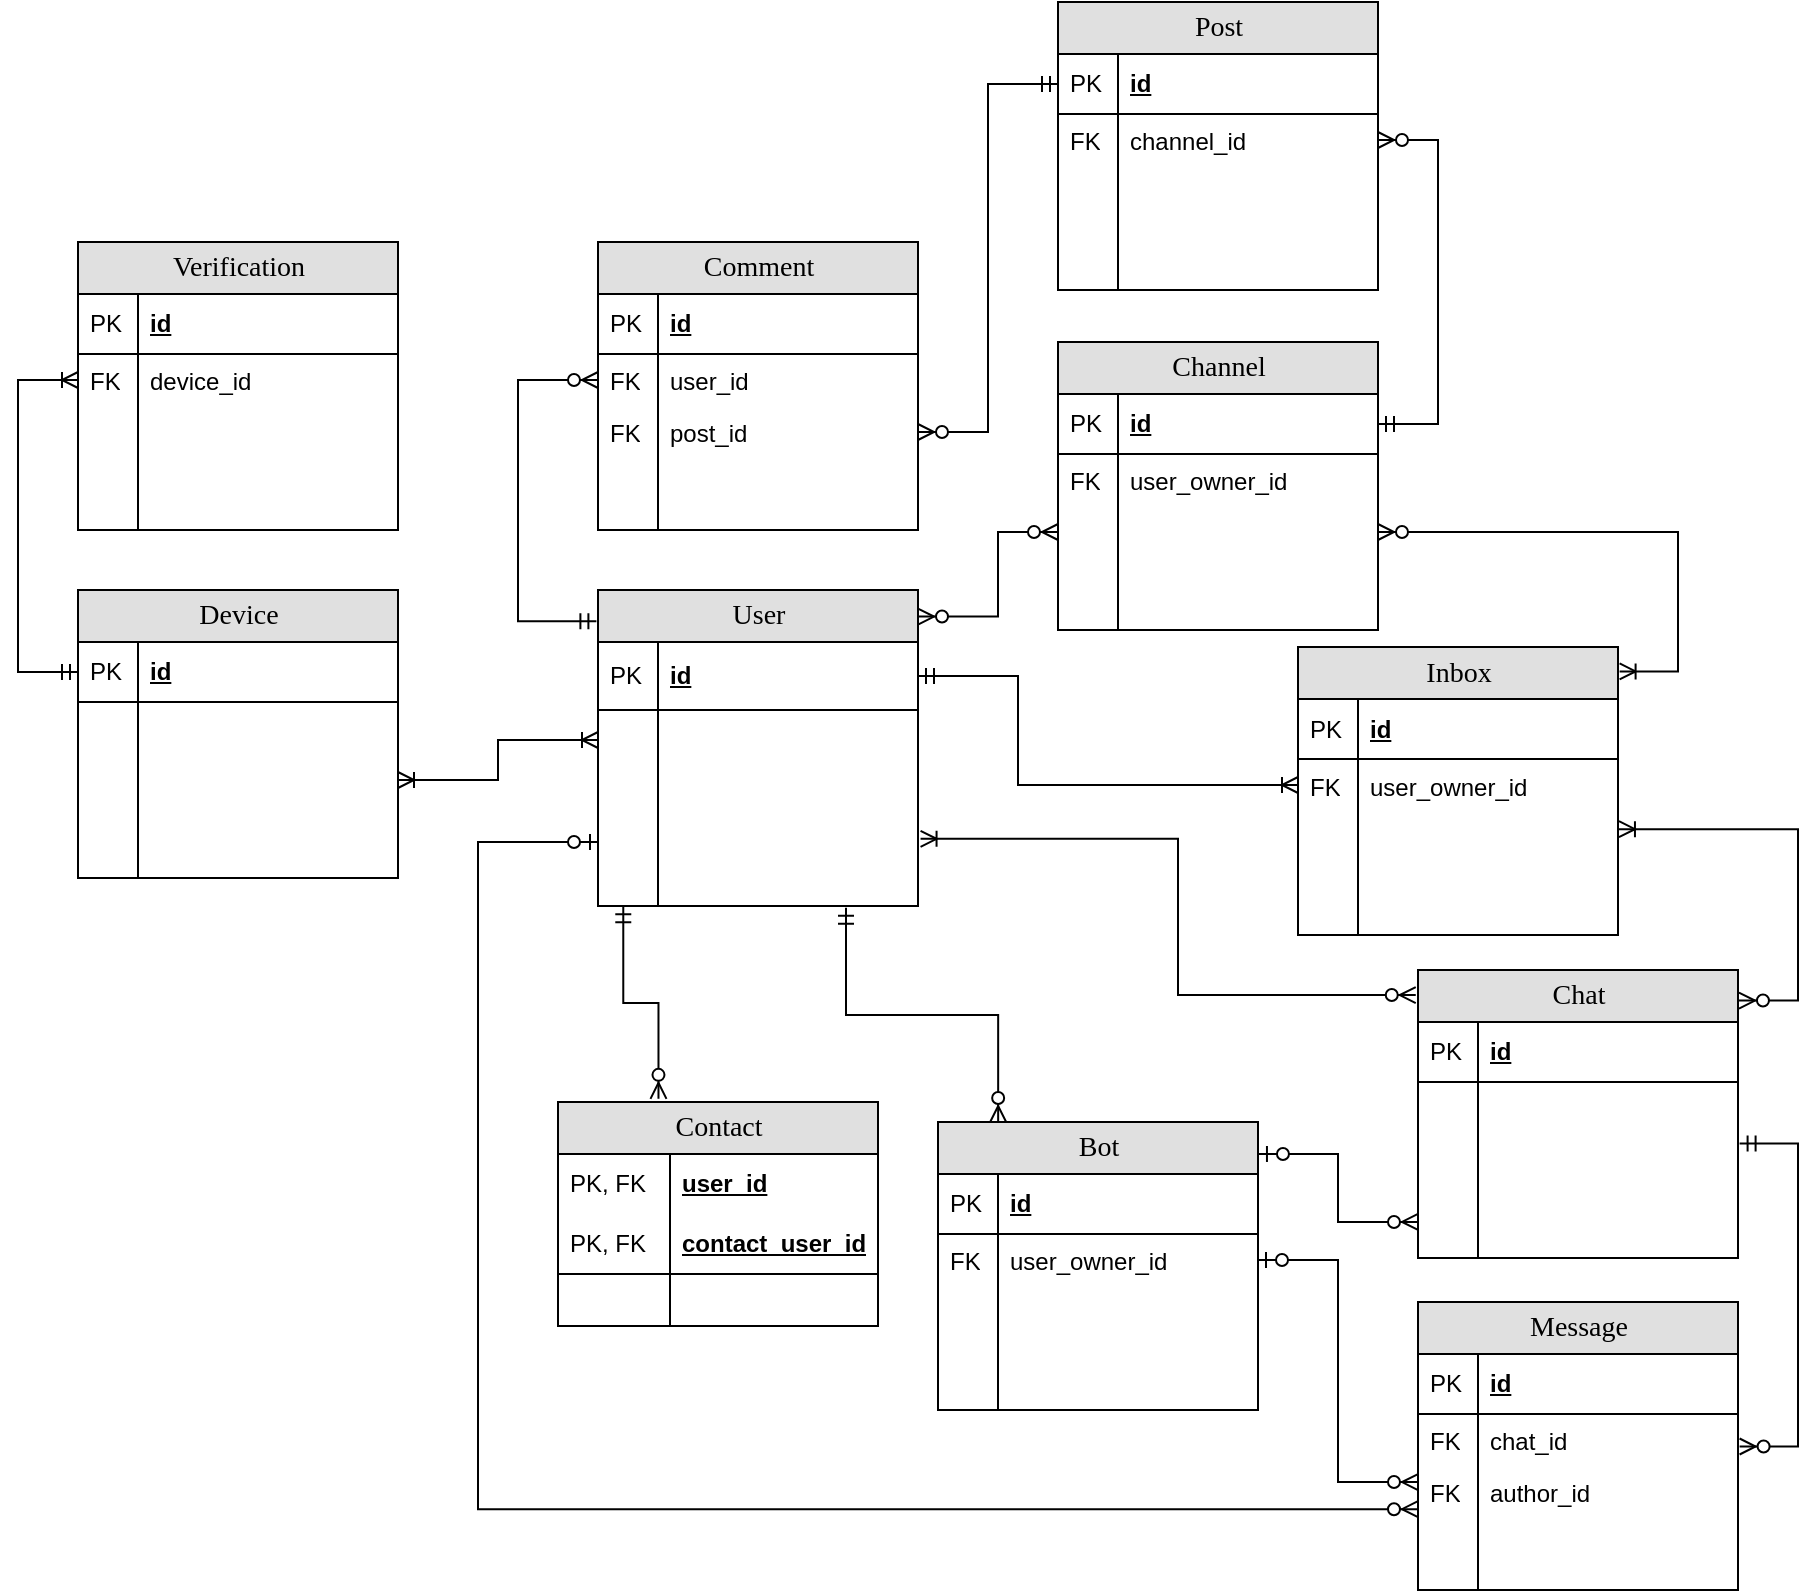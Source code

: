 <mxfile version="20.6.0" type="device"><diagram name="main" id="ffWAzy1hHQ6_QwFfxzpE"><mxGraphModel dx="984" dy="603" grid="1" gridSize="10" guides="1" tooltips="1" connect="1" arrows="1" fold="1" page="1" pageScale="1" pageWidth="1100" pageHeight="850" background="none" math="0" shadow="0"><root><mxCell id="NN2TCbpXWulEL4U3g4qx-0"/><mxCell id="NN2TCbpXWulEL4U3g4qx-1" parent="NN2TCbpXWulEL4U3g4qx-0"/><mxCell id="OP9y34OBqy--i3tOpppq-0" value="User" style="swimlane;html=1;fontStyle=0;childLayout=stackLayout;horizontal=1;startSize=26;fillColor=#e0e0e0;horizontalStack=0;resizeParent=1;resizeLast=0;collapsible=1;marginBottom=0;swimlaneFillColor=#ffffff;align=center;rounded=0;shadow=0;comic=0;labelBackgroundColor=none;strokeWidth=1;fontFamily=Verdana;fontSize=14" vertex="1" parent="NN2TCbpXWulEL4U3g4qx-1"><mxGeometry x="330" y="324" width="160" height="158" as="geometry"/></mxCell><mxCell id="OP9y34OBqy--i3tOpppq-1" value="id" style="shape=partialRectangle;top=0;left=0;right=0;bottom=1;html=1;align=left;verticalAlign=middle;fillColor=none;spacingLeft=34;spacingRight=4;whiteSpace=wrap;overflow=hidden;rotatable=0;points=[[0,0.5],[1,0.5]];portConstraint=eastwest;dropTarget=0;fontStyle=5;" vertex="1" parent="OP9y34OBqy--i3tOpppq-0"><mxGeometry y="26" width="160" height="34" as="geometry"/></mxCell><mxCell id="OP9y34OBqy--i3tOpppq-2" value="PK" style="shape=partialRectangle;top=0;left=0;bottom=0;html=1;fillColor=none;align=left;verticalAlign=middle;spacingLeft=4;spacingRight=4;whiteSpace=wrap;overflow=hidden;rotatable=0;points=[];portConstraint=eastwest;part=1;" vertex="1" connectable="0" parent="OP9y34OBqy--i3tOpppq-1"><mxGeometry width="30" height="34" as="geometry"/></mxCell><mxCell id="OP9y34OBqy--i3tOpppq-3" value="" style="shape=partialRectangle;top=0;left=0;right=0;bottom=0;html=1;align=left;verticalAlign=top;fillColor=none;spacingLeft=34;spacingRight=4;whiteSpace=wrap;overflow=hidden;rotatable=0;points=[[0,0.5],[1,0.5]];portConstraint=eastwest;dropTarget=0;" vertex="1" parent="OP9y34OBqy--i3tOpppq-0"><mxGeometry y="60" width="160" height="30" as="geometry"/></mxCell><mxCell id="OP9y34OBqy--i3tOpppq-4" value="" style="shape=partialRectangle;top=0;left=0;bottom=0;html=1;fillColor=none;align=left;verticalAlign=top;spacingLeft=4;spacingRight=4;whiteSpace=wrap;overflow=hidden;rotatable=0;points=[];portConstraint=eastwest;part=1;" vertex="1" connectable="0" parent="OP9y34OBqy--i3tOpppq-3"><mxGeometry width="30" height="30" as="geometry"/></mxCell><mxCell id="OP9y34OBqy--i3tOpppq-5" value="" style="shape=partialRectangle;top=0;left=0;right=0;bottom=0;html=1;align=left;verticalAlign=top;fillColor=none;spacingLeft=34;spacingRight=4;whiteSpace=wrap;overflow=hidden;rotatable=0;points=[[0,0.5],[1,0.5]];portConstraint=eastwest;dropTarget=0;" vertex="1" parent="OP9y34OBqy--i3tOpppq-0"><mxGeometry y="90" width="160" height="26" as="geometry"/></mxCell><mxCell id="OP9y34OBqy--i3tOpppq-6" value="" style="shape=partialRectangle;top=0;left=0;bottom=0;html=1;fillColor=none;align=left;verticalAlign=top;spacingLeft=4;spacingRight=4;whiteSpace=wrap;overflow=hidden;rotatable=0;points=[];portConstraint=eastwest;part=1;" vertex="1" connectable="0" parent="OP9y34OBqy--i3tOpppq-5"><mxGeometry width="30" height="26" as="geometry"/></mxCell><mxCell id="OP9y34OBqy--i3tOpppq-7" value="" style="shape=partialRectangle;top=0;left=0;right=0;bottom=0;html=1;align=left;verticalAlign=top;fillColor=none;spacingLeft=34;spacingRight=4;whiteSpace=wrap;overflow=hidden;rotatable=0;points=[[0,0.5],[1,0.5]];portConstraint=eastwest;dropTarget=0;" vertex="1" parent="OP9y34OBqy--i3tOpppq-0"><mxGeometry y="116" width="160" height="34" as="geometry"/></mxCell><mxCell id="OP9y34OBqy--i3tOpppq-8" value="" style="shape=partialRectangle;top=0;left=0;bottom=0;html=1;fillColor=none;align=left;verticalAlign=top;spacingLeft=4;spacingRight=4;whiteSpace=wrap;overflow=hidden;rotatable=0;points=[];portConstraint=eastwest;part=1;" vertex="1" connectable="0" parent="OP9y34OBqy--i3tOpppq-7"><mxGeometry width="30" height="34" as="geometry"/></mxCell><mxCell id="OP9y34OBqy--i3tOpppq-9" value="" style="shape=partialRectangle;top=0;left=0;right=0;bottom=0;html=1;align=left;verticalAlign=top;fillColor=none;spacingLeft=34;spacingRight=4;whiteSpace=wrap;overflow=hidden;rotatable=0;points=[[0,0.5],[1,0.5]];portConstraint=eastwest;dropTarget=0;" vertex="1" parent="OP9y34OBqy--i3tOpppq-0"><mxGeometry y="150" width="160" height="8" as="geometry"/></mxCell><mxCell id="OP9y34OBqy--i3tOpppq-10" value="" style="shape=partialRectangle;top=0;left=0;bottom=0;html=1;fillColor=none;align=left;verticalAlign=top;spacingLeft=4;spacingRight=4;whiteSpace=wrap;overflow=hidden;rotatable=0;points=[];portConstraint=eastwest;part=1;" vertex="1" connectable="0" parent="OP9y34OBqy--i3tOpppq-9"><mxGeometry width="30" height="8" as="geometry"/></mxCell><mxCell id="OP9y34OBqy--i3tOpppq-11" value="Device" style="swimlane;html=1;fontStyle=0;childLayout=stackLayout;horizontal=1;startSize=26;fillColor=#e0e0e0;horizontalStack=0;resizeParent=1;resizeLast=0;collapsible=1;marginBottom=0;swimlaneFillColor=#ffffff;align=center;rounded=0;shadow=0;comic=0;labelBackgroundColor=none;strokeWidth=1;fontFamily=Verdana;fontSize=14" vertex="1" parent="NN2TCbpXWulEL4U3g4qx-1"><mxGeometry x="70" y="324" width="160" height="144" as="geometry"/></mxCell><mxCell id="OP9y34OBqy--i3tOpppq-12" value="id" style="shape=partialRectangle;top=0;left=0;right=0;bottom=1;html=1;align=left;verticalAlign=middle;fillColor=none;spacingLeft=34;spacingRight=4;whiteSpace=wrap;overflow=hidden;rotatable=0;points=[[0,0.5],[1,0.5]];portConstraint=eastwest;dropTarget=0;fontStyle=5;" vertex="1" parent="OP9y34OBqy--i3tOpppq-11"><mxGeometry y="26" width="160" height="30" as="geometry"/></mxCell><mxCell id="OP9y34OBqy--i3tOpppq-13" value="PK" style="shape=partialRectangle;top=0;left=0;bottom=0;html=1;fillColor=none;align=left;verticalAlign=middle;spacingLeft=4;spacingRight=4;whiteSpace=wrap;overflow=hidden;rotatable=0;points=[];portConstraint=eastwest;part=1;" vertex="1" connectable="0" parent="OP9y34OBqy--i3tOpppq-12"><mxGeometry width="30" height="30" as="geometry"/></mxCell><mxCell id="OP9y34OBqy--i3tOpppq-14" value="" style="shape=partialRectangle;top=0;left=0;right=0;bottom=0;html=1;align=left;verticalAlign=top;fillColor=none;spacingLeft=34;spacingRight=4;whiteSpace=wrap;overflow=hidden;rotatable=0;points=[[0,0.5],[1,0.5]];portConstraint=eastwest;dropTarget=0;" vertex="1" parent="OP9y34OBqy--i3tOpppq-11"><mxGeometry y="56" width="160" height="26" as="geometry"/></mxCell><mxCell id="OP9y34OBqy--i3tOpppq-15" value="" style="shape=partialRectangle;top=0;left=0;bottom=0;html=1;fillColor=none;align=left;verticalAlign=top;spacingLeft=4;spacingRight=4;whiteSpace=wrap;overflow=hidden;rotatable=0;points=[];portConstraint=eastwest;part=1;" vertex="1" connectable="0" parent="OP9y34OBqy--i3tOpppq-14"><mxGeometry width="30" height="26" as="geometry"/></mxCell><mxCell id="OP9y34OBqy--i3tOpppq-16" value="" style="shape=partialRectangle;top=0;left=0;right=0;bottom=0;html=1;align=left;verticalAlign=top;fillColor=none;spacingLeft=34;spacingRight=4;whiteSpace=wrap;overflow=hidden;rotatable=0;points=[[0,0.5],[1,0.5]];portConstraint=eastwest;dropTarget=0;" vertex="1" parent="OP9y34OBqy--i3tOpppq-11"><mxGeometry y="82" width="160" height="26" as="geometry"/></mxCell><mxCell id="OP9y34OBqy--i3tOpppq-17" value="" style="shape=partialRectangle;top=0;left=0;bottom=0;html=1;fillColor=none;align=left;verticalAlign=top;spacingLeft=4;spacingRight=4;whiteSpace=wrap;overflow=hidden;rotatable=0;points=[];portConstraint=eastwest;part=1;" vertex="1" connectable="0" parent="OP9y34OBqy--i3tOpppq-16"><mxGeometry width="30" height="26" as="geometry"/></mxCell><mxCell id="OP9y34OBqy--i3tOpppq-18" value="" style="shape=partialRectangle;top=0;left=0;right=0;bottom=0;html=1;align=left;verticalAlign=top;fillColor=none;spacingLeft=34;spacingRight=4;whiteSpace=wrap;overflow=hidden;rotatable=0;points=[[0,0.5],[1,0.5]];portConstraint=eastwest;dropTarget=0;" vertex="1" parent="OP9y34OBqy--i3tOpppq-11"><mxGeometry y="108" width="160" height="26" as="geometry"/></mxCell><mxCell id="OP9y34OBqy--i3tOpppq-19" value="" style="shape=partialRectangle;top=0;left=0;bottom=0;html=1;fillColor=none;align=left;verticalAlign=top;spacingLeft=4;spacingRight=4;whiteSpace=wrap;overflow=hidden;rotatable=0;points=[];portConstraint=eastwest;part=1;" vertex="1" connectable="0" parent="OP9y34OBqy--i3tOpppq-18"><mxGeometry width="30" height="26" as="geometry"/></mxCell><mxCell id="OP9y34OBqy--i3tOpppq-20" value="" style="shape=partialRectangle;top=0;left=0;right=0;bottom=0;html=1;align=left;verticalAlign=top;fillColor=none;spacingLeft=34;spacingRight=4;whiteSpace=wrap;overflow=hidden;rotatable=0;points=[[0,0.5],[1,0.5]];portConstraint=eastwest;dropTarget=0;" vertex="1" parent="OP9y34OBqy--i3tOpppq-11"><mxGeometry y="134" width="160" height="10" as="geometry"/></mxCell><mxCell id="OP9y34OBqy--i3tOpppq-21" value="" style="shape=partialRectangle;top=0;left=0;bottom=0;html=1;fillColor=none;align=left;verticalAlign=top;spacingLeft=4;spacingRight=4;whiteSpace=wrap;overflow=hidden;rotatable=0;points=[];portConstraint=eastwest;part=1;" vertex="1" connectable="0" parent="OP9y34OBqy--i3tOpppq-20"><mxGeometry width="30" height="10" as="geometry"/></mxCell><mxCell id="OP9y34OBqy--i3tOpppq-30" value="" style="edgeStyle=elbowEdgeStyle;fontSize=12;html=1;endArrow=ERoneToMany;startArrow=ERmandOne;rounded=0;exitX=0;exitY=0.5;exitDx=0;exitDy=0;entryX=0;entryY=0.5;entryDx=0;entryDy=0;" edge="1" parent="NN2TCbpXWulEL4U3g4qx-1" source="OP9y34OBqy--i3tOpppq-12" target="OP9y34OBqy--i3tOpppq-146"><mxGeometry width="100" height="100" relative="1" as="geometry"><mxPoint x="290" y="480" as="sourcePoint"/><mxPoint x="70" y="187.99" as="targetPoint"/><Array as="points"><mxPoint x="40" y="290"/></Array></mxGeometry></mxCell><mxCell id="OP9y34OBqy--i3tOpppq-42" value="Contact" style="swimlane;html=1;fontStyle=0;childLayout=stackLayout;horizontal=1;startSize=26;fillColor=#e0e0e0;horizontalStack=0;resizeParent=1;resizeLast=0;collapsible=1;marginBottom=0;swimlaneFillColor=#ffffff;align=center;rounded=0;shadow=0;comic=0;labelBackgroundColor=none;strokeWidth=1;fontFamily=Verdana;fontSize=14" vertex="1" parent="NN2TCbpXWulEL4U3g4qx-1"><mxGeometry x="310" y="580" width="160" height="112" as="geometry"/></mxCell><mxCell id="OP9y34OBqy--i3tOpppq-43" value="user_id" style="shape=partialRectangle;top=0;left=0;right=0;bottom=0;html=1;align=left;verticalAlign=middle;fillColor=none;spacingLeft=60;spacingRight=4;whiteSpace=wrap;overflow=hidden;rotatable=0;points=[[0,0.5],[1,0.5]];portConstraint=eastwest;dropTarget=0;fontStyle=5;" vertex="1" parent="OP9y34OBqy--i3tOpppq-42"><mxGeometry y="26" width="160" height="30" as="geometry"/></mxCell><mxCell id="OP9y34OBqy--i3tOpppq-44" value="&lt;span style=&quot;font-weight: normal;&quot;&gt;PK, FK&lt;/span&gt;" style="shape=partialRectangle;fontStyle=1;top=0;left=0;bottom=0;html=1;fillColor=none;align=left;verticalAlign=middle;spacingLeft=4;spacingRight=4;whiteSpace=wrap;overflow=hidden;rotatable=0;points=[];portConstraint=eastwest;part=1;" vertex="1" connectable="0" parent="OP9y34OBqy--i3tOpppq-43"><mxGeometry width="56" height="30" as="geometry"/></mxCell><mxCell id="OP9y34OBqy--i3tOpppq-45" value="contact_user_id" style="shape=partialRectangle;top=0;left=0;right=0;bottom=1;html=1;align=left;verticalAlign=middle;fillColor=none;spacingLeft=60;spacingRight=4;whiteSpace=wrap;overflow=hidden;rotatable=0;points=[[0,0.5],[1,0.5]];portConstraint=eastwest;dropTarget=0;fontStyle=5;" vertex="1" parent="OP9y34OBqy--i3tOpppq-42"><mxGeometry y="56" width="160" height="30" as="geometry"/></mxCell><mxCell id="OP9y34OBqy--i3tOpppq-46" value="&lt;span style=&quot;font-weight: normal;&quot;&gt;PK, FK&lt;/span&gt;" style="shape=partialRectangle;fontStyle=1;top=0;left=0;bottom=0;html=1;fillColor=none;align=left;verticalAlign=middle;spacingLeft=4;spacingRight=4;whiteSpace=wrap;overflow=hidden;rotatable=0;points=[];portConstraint=eastwest;part=1;" vertex="1" connectable="0" parent="OP9y34OBqy--i3tOpppq-45"><mxGeometry width="56" height="30" as="geometry"/></mxCell><mxCell id="OP9y34OBqy--i3tOpppq-47" value="" style="shape=partialRectangle;top=0;left=0;right=0;bottom=0;html=1;align=left;verticalAlign=top;fillColor=none;spacingLeft=60;spacingRight=4;whiteSpace=wrap;overflow=hidden;rotatable=0;points=[[0,0.5],[1,0.5]];portConstraint=eastwest;dropTarget=0;" vertex="1" parent="OP9y34OBqy--i3tOpppq-42"><mxGeometry y="86" width="160" height="26" as="geometry"/></mxCell><mxCell id="OP9y34OBqy--i3tOpppq-48" value="" style="shape=partialRectangle;top=0;left=0;bottom=0;html=1;fillColor=none;align=left;verticalAlign=top;spacingLeft=4;spacingRight=4;whiteSpace=wrap;overflow=hidden;rotatable=0;points=[];portConstraint=eastwest;part=1;" vertex="1" connectable="0" parent="OP9y34OBqy--i3tOpppq-47"><mxGeometry width="56" height="26" as="geometry"/></mxCell><mxCell id="OP9y34OBqy--i3tOpppq-51" value="Comment" style="swimlane;html=1;fontStyle=0;childLayout=stackLayout;horizontal=1;startSize=26;fillColor=#e0e0e0;horizontalStack=0;resizeParent=1;resizeLast=0;collapsible=1;marginBottom=0;swimlaneFillColor=#ffffff;align=center;rounded=0;shadow=0;comic=0;labelBackgroundColor=none;strokeWidth=1;fontFamily=Verdana;fontSize=14" vertex="1" parent="NN2TCbpXWulEL4U3g4qx-1"><mxGeometry x="330" y="150" width="160" height="144" as="geometry"/></mxCell><mxCell id="OP9y34OBqy--i3tOpppq-52" value="id" style="shape=partialRectangle;top=0;left=0;right=0;bottom=1;html=1;align=left;verticalAlign=middle;fillColor=none;spacingLeft=34;spacingRight=4;whiteSpace=wrap;overflow=hidden;rotatable=0;points=[[0,0.5],[1,0.5]];portConstraint=eastwest;dropTarget=0;fontStyle=5;" vertex="1" parent="OP9y34OBqy--i3tOpppq-51"><mxGeometry y="26" width="160" height="30" as="geometry"/></mxCell><mxCell id="OP9y34OBqy--i3tOpppq-53" value="PK" style="shape=partialRectangle;top=0;left=0;bottom=0;html=1;fillColor=none;align=left;verticalAlign=middle;spacingLeft=4;spacingRight=4;whiteSpace=wrap;overflow=hidden;rotatable=0;points=[];portConstraint=eastwest;part=1;" vertex="1" connectable="0" parent="OP9y34OBqy--i3tOpppq-52"><mxGeometry width="30" height="30" as="geometry"/></mxCell><mxCell id="OP9y34OBqy--i3tOpppq-54" value="user_id" style="shape=partialRectangle;top=0;left=0;right=0;bottom=0;html=1;align=left;verticalAlign=top;fillColor=none;spacingLeft=34;spacingRight=4;whiteSpace=wrap;overflow=hidden;rotatable=0;points=[[0,0.5],[1,0.5]];portConstraint=eastwest;dropTarget=0;" vertex="1" parent="OP9y34OBqy--i3tOpppq-51"><mxGeometry y="56" width="160" height="26" as="geometry"/></mxCell><mxCell id="OP9y34OBqy--i3tOpppq-55" value="FK" style="shape=partialRectangle;top=0;left=0;bottom=0;html=1;fillColor=none;align=left;verticalAlign=top;spacingLeft=4;spacingRight=4;whiteSpace=wrap;overflow=hidden;rotatable=0;points=[];portConstraint=eastwest;part=1;" vertex="1" connectable="0" parent="OP9y34OBqy--i3tOpppq-54"><mxGeometry width="30" height="26" as="geometry"/></mxCell><mxCell id="OP9y34OBqy--i3tOpppq-56" value="post_id" style="shape=partialRectangle;top=0;left=0;right=0;bottom=0;html=1;align=left;verticalAlign=top;fillColor=none;spacingLeft=34;spacingRight=4;whiteSpace=wrap;overflow=hidden;rotatable=0;points=[[0,0.5],[1,0.5]];portConstraint=eastwest;dropTarget=0;" vertex="1" parent="OP9y34OBqy--i3tOpppq-51"><mxGeometry y="82" width="160" height="26" as="geometry"/></mxCell><mxCell id="OP9y34OBqy--i3tOpppq-57" value="FK" style="shape=partialRectangle;top=0;left=0;bottom=0;html=1;fillColor=none;align=left;verticalAlign=top;spacingLeft=4;spacingRight=4;whiteSpace=wrap;overflow=hidden;rotatable=0;points=[];portConstraint=eastwest;part=1;" vertex="1" connectable="0" parent="OP9y34OBqy--i3tOpppq-56"><mxGeometry width="30" height="26" as="geometry"/></mxCell><mxCell id="OP9y34OBqy--i3tOpppq-58" value="" style="shape=partialRectangle;top=0;left=0;right=0;bottom=0;html=1;align=left;verticalAlign=top;fillColor=none;spacingLeft=34;spacingRight=4;whiteSpace=wrap;overflow=hidden;rotatable=0;points=[[0,0.5],[1,0.5]];portConstraint=eastwest;dropTarget=0;" vertex="1" parent="OP9y34OBqy--i3tOpppq-51"><mxGeometry y="108" width="160" height="26" as="geometry"/></mxCell><mxCell id="OP9y34OBqy--i3tOpppq-59" value="" style="shape=partialRectangle;top=0;left=0;bottom=0;html=1;fillColor=none;align=left;verticalAlign=top;spacingLeft=4;spacingRight=4;whiteSpace=wrap;overflow=hidden;rotatable=0;points=[];portConstraint=eastwest;part=1;" vertex="1" connectable="0" parent="OP9y34OBqy--i3tOpppq-58"><mxGeometry width="30" height="26" as="geometry"/></mxCell><mxCell id="OP9y34OBqy--i3tOpppq-60" value="" style="shape=partialRectangle;top=0;left=0;right=0;bottom=0;html=1;align=left;verticalAlign=top;fillColor=none;spacingLeft=34;spacingRight=4;whiteSpace=wrap;overflow=hidden;rotatable=0;points=[[0,0.5],[1,0.5]];portConstraint=eastwest;dropTarget=0;" vertex="1" parent="OP9y34OBqy--i3tOpppq-51"><mxGeometry y="134" width="160" height="10" as="geometry"/></mxCell><mxCell id="OP9y34OBqy--i3tOpppq-61" value="" style="shape=partialRectangle;top=0;left=0;bottom=0;html=1;fillColor=none;align=left;verticalAlign=top;spacingLeft=4;spacingRight=4;whiteSpace=wrap;overflow=hidden;rotatable=0;points=[];portConstraint=eastwest;part=1;" vertex="1" connectable="0" parent="OP9y34OBqy--i3tOpppq-60"><mxGeometry width="30" height="10" as="geometry"/></mxCell><mxCell id="OP9y34OBqy--i3tOpppq-62" value="" style="edgeStyle=elbowEdgeStyle;fontSize=12;html=1;endArrow=ERzeroToMany;startArrow=ERmandOne;rounded=0;fontFamily=Helvetica;exitX=-0.005;exitY=0.099;exitDx=0;exitDy=0;exitPerimeter=0;entryX=0;entryY=0.5;entryDx=0;entryDy=0;" edge="1" parent="NN2TCbpXWulEL4U3g4qx-1" source="OP9y34OBqy--i3tOpppq-0" target="OP9y34OBqy--i3tOpppq-54"><mxGeometry width="100" height="100" relative="1" as="geometry"><mxPoint x="230" y="264" as="sourcePoint"/><mxPoint x="330" y="164" as="targetPoint"/><Array as="points"><mxPoint x="290" y="260"/><mxPoint x="300" y="270"/><mxPoint x="310" y="360"/><mxPoint x="300" y="360"/><mxPoint x="300" y="260"/></Array></mxGeometry></mxCell><mxCell id="OP9y34OBqy--i3tOpppq-63" value="Post" style="swimlane;html=1;fontStyle=0;childLayout=stackLayout;horizontal=1;startSize=26;fillColor=#e0e0e0;horizontalStack=0;resizeParent=1;resizeLast=0;collapsible=1;marginBottom=0;swimlaneFillColor=#ffffff;align=center;rounded=0;shadow=0;comic=0;labelBackgroundColor=none;strokeWidth=1;fontFamily=Verdana;fontSize=14" vertex="1" parent="NN2TCbpXWulEL4U3g4qx-1"><mxGeometry x="560" y="30" width="160" height="144" as="geometry"/></mxCell><mxCell id="OP9y34OBqy--i3tOpppq-64" value="id" style="shape=partialRectangle;top=0;left=0;right=0;bottom=1;html=1;align=left;verticalAlign=middle;fillColor=none;spacingLeft=34;spacingRight=4;whiteSpace=wrap;overflow=hidden;rotatable=0;points=[[0,0.5],[1,0.5]];portConstraint=eastwest;dropTarget=0;fontStyle=5;" vertex="1" parent="OP9y34OBqy--i3tOpppq-63"><mxGeometry y="26" width="160" height="30" as="geometry"/></mxCell><mxCell id="OP9y34OBqy--i3tOpppq-65" value="PK" style="shape=partialRectangle;top=0;left=0;bottom=0;html=1;fillColor=none;align=left;verticalAlign=middle;spacingLeft=4;spacingRight=4;whiteSpace=wrap;overflow=hidden;rotatable=0;points=[];portConstraint=eastwest;part=1;" vertex="1" connectable="0" parent="OP9y34OBqy--i3tOpppq-64"><mxGeometry width="30" height="30" as="geometry"/></mxCell><mxCell id="OP9y34OBqy--i3tOpppq-66" value="channel_id" style="shape=partialRectangle;top=0;left=0;right=0;bottom=0;html=1;align=left;verticalAlign=top;fillColor=none;spacingLeft=34;spacingRight=4;whiteSpace=wrap;overflow=hidden;rotatable=0;points=[[0,0.5],[1,0.5]];portConstraint=eastwest;dropTarget=0;" vertex="1" parent="OP9y34OBqy--i3tOpppq-63"><mxGeometry y="56" width="160" height="26" as="geometry"/></mxCell><mxCell id="OP9y34OBqy--i3tOpppq-67" value="FK" style="shape=partialRectangle;top=0;left=0;bottom=0;html=1;fillColor=none;align=left;verticalAlign=top;spacingLeft=4;spacingRight=4;whiteSpace=wrap;overflow=hidden;rotatable=0;points=[];portConstraint=eastwest;part=1;" vertex="1" connectable="0" parent="OP9y34OBqy--i3tOpppq-66"><mxGeometry width="30" height="26" as="geometry"/></mxCell><mxCell id="OP9y34OBqy--i3tOpppq-68" value="" style="shape=partialRectangle;top=0;left=0;right=0;bottom=0;html=1;align=left;verticalAlign=top;fillColor=none;spacingLeft=34;spacingRight=4;whiteSpace=wrap;overflow=hidden;rotatable=0;points=[[0,0.5],[1,0.5]];portConstraint=eastwest;dropTarget=0;" vertex="1" parent="OP9y34OBqy--i3tOpppq-63"><mxGeometry y="82" width="160" height="26" as="geometry"/></mxCell><mxCell id="OP9y34OBqy--i3tOpppq-69" value="" style="shape=partialRectangle;top=0;left=0;bottom=0;html=1;fillColor=none;align=left;verticalAlign=top;spacingLeft=4;spacingRight=4;whiteSpace=wrap;overflow=hidden;rotatable=0;points=[];portConstraint=eastwest;part=1;" vertex="1" connectable="0" parent="OP9y34OBqy--i3tOpppq-68"><mxGeometry width="30" height="26" as="geometry"/></mxCell><mxCell id="OP9y34OBqy--i3tOpppq-70" value="" style="shape=partialRectangle;top=0;left=0;right=0;bottom=0;html=1;align=left;verticalAlign=top;fillColor=none;spacingLeft=34;spacingRight=4;whiteSpace=wrap;overflow=hidden;rotatable=0;points=[[0,0.5],[1,0.5]];portConstraint=eastwest;dropTarget=0;" vertex="1" parent="OP9y34OBqy--i3tOpppq-63"><mxGeometry y="108" width="160" height="26" as="geometry"/></mxCell><mxCell id="OP9y34OBqy--i3tOpppq-71" value="" style="shape=partialRectangle;top=0;left=0;bottom=0;html=1;fillColor=none;align=left;verticalAlign=top;spacingLeft=4;spacingRight=4;whiteSpace=wrap;overflow=hidden;rotatable=0;points=[];portConstraint=eastwest;part=1;" vertex="1" connectable="0" parent="OP9y34OBqy--i3tOpppq-70"><mxGeometry width="30" height="26" as="geometry"/></mxCell><mxCell id="OP9y34OBqy--i3tOpppq-72" value="" style="shape=partialRectangle;top=0;left=0;right=0;bottom=0;html=1;align=left;verticalAlign=top;fillColor=none;spacingLeft=34;spacingRight=4;whiteSpace=wrap;overflow=hidden;rotatable=0;points=[[0,0.5],[1,0.5]];portConstraint=eastwest;dropTarget=0;" vertex="1" parent="OP9y34OBqy--i3tOpppq-63"><mxGeometry y="134" width="160" height="10" as="geometry"/></mxCell><mxCell id="OP9y34OBqy--i3tOpppq-73" value="" style="shape=partialRectangle;top=0;left=0;bottom=0;html=1;fillColor=none;align=left;verticalAlign=top;spacingLeft=4;spacingRight=4;whiteSpace=wrap;overflow=hidden;rotatable=0;points=[];portConstraint=eastwest;part=1;" vertex="1" connectable="0" parent="OP9y34OBqy--i3tOpppq-72"><mxGeometry width="30" height="10" as="geometry"/></mxCell><mxCell id="OP9y34OBqy--i3tOpppq-74" value="" style="fontSize=12;html=1;endArrow=ERzeroToMany;startArrow=ERmandOne;rounded=0;fontFamily=Helvetica;exitX=0;exitY=0.5;exitDx=0;exitDy=0;edgeStyle=orthogonalEdgeStyle;" edge="1" parent="NN2TCbpXWulEL4U3g4qx-1" source="OP9y34OBqy--i3tOpppq-64" target="OP9y34OBqy--i3tOpppq-56"><mxGeometry width="100" height="100" relative="1" as="geometry"><mxPoint x="340" y="370" as="sourcePoint"/><mxPoint x="340" y="174" as="targetPoint"/></mxGeometry></mxCell><mxCell id="OP9y34OBqy--i3tOpppq-75" value="Channel" style="swimlane;html=1;fontStyle=0;childLayout=stackLayout;horizontal=1;startSize=26;fillColor=#e0e0e0;horizontalStack=0;resizeParent=1;resizeLast=0;collapsible=1;marginBottom=0;swimlaneFillColor=#ffffff;align=center;rounded=0;shadow=0;comic=0;labelBackgroundColor=none;strokeWidth=1;fontFamily=Verdana;fontSize=14" vertex="1" parent="NN2TCbpXWulEL4U3g4qx-1"><mxGeometry x="560" y="200" width="160" height="144" as="geometry"/></mxCell><mxCell id="OP9y34OBqy--i3tOpppq-76" value="id" style="shape=partialRectangle;top=0;left=0;right=0;bottom=1;html=1;align=left;verticalAlign=middle;fillColor=none;spacingLeft=34;spacingRight=4;whiteSpace=wrap;overflow=hidden;rotatable=0;points=[[0,0.5],[1,0.5]];portConstraint=eastwest;dropTarget=0;fontStyle=5;" vertex="1" parent="OP9y34OBqy--i3tOpppq-75"><mxGeometry y="26" width="160" height="30" as="geometry"/></mxCell><mxCell id="OP9y34OBqy--i3tOpppq-77" value="PK" style="shape=partialRectangle;top=0;left=0;bottom=0;html=1;fillColor=none;align=left;verticalAlign=middle;spacingLeft=4;spacingRight=4;whiteSpace=wrap;overflow=hidden;rotatable=0;points=[];portConstraint=eastwest;part=1;" vertex="1" connectable="0" parent="OP9y34OBqy--i3tOpppq-76"><mxGeometry width="30" height="30" as="geometry"/></mxCell><mxCell id="OP9y34OBqy--i3tOpppq-78" value="user_owner_id" style="shape=partialRectangle;top=0;left=0;right=0;bottom=0;html=1;align=left;verticalAlign=top;fillColor=none;spacingLeft=34;spacingRight=4;whiteSpace=wrap;overflow=hidden;rotatable=0;points=[[0,0.5],[1,0.5]];portConstraint=eastwest;dropTarget=0;" vertex="1" parent="OP9y34OBqy--i3tOpppq-75"><mxGeometry y="56" width="160" height="26" as="geometry"/></mxCell><mxCell id="OP9y34OBqy--i3tOpppq-79" value="FK" style="shape=partialRectangle;top=0;left=0;bottom=0;html=1;fillColor=none;align=left;verticalAlign=top;spacingLeft=4;spacingRight=4;whiteSpace=wrap;overflow=hidden;rotatable=0;points=[];portConstraint=eastwest;part=1;" vertex="1" connectable="0" parent="OP9y34OBqy--i3tOpppq-78"><mxGeometry width="30" height="26" as="geometry"/></mxCell><mxCell id="OP9y34OBqy--i3tOpppq-80" value="" style="shape=partialRectangle;top=0;left=0;right=0;bottom=0;html=1;align=left;verticalAlign=top;fillColor=none;spacingLeft=34;spacingRight=4;whiteSpace=wrap;overflow=hidden;rotatable=0;points=[[0,0.5],[1,0.5]];portConstraint=eastwest;dropTarget=0;" vertex="1" parent="OP9y34OBqy--i3tOpppq-75"><mxGeometry y="82" width="160" height="26" as="geometry"/></mxCell><mxCell id="OP9y34OBqy--i3tOpppq-81" value="" style="shape=partialRectangle;top=0;left=0;bottom=0;html=1;fillColor=none;align=left;verticalAlign=top;spacingLeft=4;spacingRight=4;whiteSpace=wrap;overflow=hidden;rotatable=0;points=[];portConstraint=eastwest;part=1;" vertex="1" connectable="0" parent="OP9y34OBqy--i3tOpppq-80"><mxGeometry width="30" height="26" as="geometry"/></mxCell><mxCell id="OP9y34OBqy--i3tOpppq-82" value="" style="shape=partialRectangle;top=0;left=0;right=0;bottom=0;html=1;align=left;verticalAlign=top;fillColor=none;spacingLeft=34;spacingRight=4;whiteSpace=wrap;overflow=hidden;rotatable=0;points=[[0,0.5],[1,0.5]];portConstraint=eastwest;dropTarget=0;" vertex="1" parent="OP9y34OBqy--i3tOpppq-75"><mxGeometry y="108" width="160" height="26" as="geometry"/></mxCell><mxCell id="OP9y34OBqy--i3tOpppq-83" value="" style="shape=partialRectangle;top=0;left=0;bottom=0;html=1;fillColor=none;align=left;verticalAlign=top;spacingLeft=4;spacingRight=4;whiteSpace=wrap;overflow=hidden;rotatable=0;points=[];portConstraint=eastwest;part=1;" vertex="1" connectable="0" parent="OP9y34OBqy--i3tOpppq-82"><mxGeometry width="30" height="26" as="geometry"/></mxCell><mxCell id="OP9y34OBqy--i3tOpppq-84" value="" style="shape=partialRectangle;top=0;left=0;right=0;bottom=0;html=1;align=left;verticalAlign=top;fillColor=none;spacingLeft=34;spacingRight=4;whiteSpace=wrap;overflow=hidden;rotatable=0;points=[[0,0.5],[1,0.5]];portConstraint=eastwest;dropTarget=0;" vertex="1" parent="OP9y34OBqy--i3tOpppq-75"><mxGeometry y="134" width="160" height="10" as="geometry"/></mxCell><mxCell id="OP9y34OBqy--i3tOpppq-85" value="" style="shape=partialRectangle;top=0;left=0;bottom=0;html=1;fillColor=none;align=left;verticalAlign=top;spacingLeft=4;spacingRight=4;whiteSpace=wrap;overflow=hidden;rotatable=0;points=[];portConstraint=eastwest;part=1;" vertex="1" connectable="0" parent="OP9y34OBqy--i3tOpppq-84"><mxGeometry width="30" height="10" as="geometry"/></mxCell><mxCell id="OP9y34OBqy--i3tOpppq-86" value="" style="fontSize=12;html=1;endArrow=ERzeroToMany;startArrow=ERmandOne;rounded=0;fontFamily=Helvetica;exitX=1;exitY=0.5;exitDx=0;exitDy=0;edgeStyle=elbowEdgeStyle;entryX=1;entryY=0.5;entryDx=0;entryDy=0;" edge="1" parent="NN2TCbpXWulEL4U3g4qx-1" source="OP9y34OBqy--i3tOpppq-76" target="OP9y34OBqy--i3tOpppq-66"><mxGeometry width="100" height="100" relative="1" as="geometry"><mxPoint x="880" y="90" as="sourcePoint"/><mxPoint x="810" y="190" as="targetPoint"/><Array as="points"><mxPoint x="750" y="180"/><mxPoint x="760" y="170"/><mxPoint x="800" y="157"/></Array></mxGeometry></mxCell><mxCell id="OP9y34OBqy--i3tOpppq-87" value="Inbox" style="swimlane;html=1;fontStyle=0;childLayout=stackLayout;horizontal=1;startSize=26;fillColor=#e0e0e0;horizontalStack=0;resizeParent=1;resizeLast=0;collapsible=1;marginBottom=0;swimlaneFillColor=#ffffff;align=center;rounded=0;shadow=0;comic=0;labelBackgroundColor=none;strokeWidth=1;fontFamily=Verdana;fontSize=14" vertex="1" parent="NN2TCbpXWulEL4U3g4qx-1"><mxGeometry x="680" y="352.5" width="160" height="144" as="geometry"/></mxCell><mxCell id="OP9y34OBqy--i3tOpppq-88" value="id" style="shape=partialRectangle;top=0;left=0;right=0;bottom=1;html=1;align=left;verticalAlign=middle;fillColor=none;spacingLeft=34;spacingRight=4;whiteSpace=wrap;overflow=hidden;rotatable=0;points=[[0,0.5],[1,0.5]];portConstraint=eastwest;dropTarget=0;fontStyle=5;" vertex="1" parent="OP9y34OBqy--i3tOpppq-87"><mxGeometry y="26" width="160" height="30" as="geometry"/></mxCell><mxCell id="OP9y34OBqy--i3tOpppq-89" value="PK" style="shape=partialRectangle;top=0;left=0;bottom=0;html=1;fillColor=none;align=left;verticalAlign=middle;spacingLeft=4;spacingRight=4;whiteSpace=wrap;overflow=hidden;rotatable=0;points=[];portConstraint=eastwest;part=1;" vertex="1" connectable="0" parent="OP9y34OBqy--i3tOpppq-88"><mxGeometry width="30" height="30" as="geometry"/></mxCell><mxCell id="OP9y34OBqy--i3tOpppq-90" value="user_owner_id" style="shape=partialRectangle;top=0;left=0;right=0;bottom=0;html=1;align=left;verticalAlign=top;fillColor=none;spacingLeft=34;spacingRight=4;whiteSpace=wrap;overflow=hidden;rotatable=0;points=[[0,0.5],[1,0.5]];portConstraint=eastwest;dropTarget=0;" vertex="1" parent="OP9y34OBqy--i3tOpppq-87"><mxGeometry y="56" width="160" height="26" as="geometry"/></mxCell><mxCell id="OP9y34OBqy--i3tOpppq-91" value="FK" style="shape=partialRectangle;top=0;left=0;bottom=0;html=1;fillColor=none;align=left;verticalAlign=top;spacingLeft=4;spacingRight=4;whiteSpace=wrap;overflow=hidden;rotatable=0;points=[];portConstraint=eastwest;part=1;" vertex="1" connectable="0" parent="OP9y34OBqy--i3tOpppq-90"><mxGeometry width="30" height="26" as="geometry"/></mxCell><mxCell id="OP9y34OBqy--i3tOpppq-92" value="" style="shape=partialRectangle;top=0;left=0;right=0;bottom=0;html=1;align=left;verticalAlign=top;fillColor=none;spacingLeft=34;spacingRight=4;whiteSpace=wrap;overflow=hidden;rotatable=0;points=[[0,0.5],[1,0.5]];portConstraint=eastwest;dropTarget=0;" vertex="1" parent="OP9y34OBqy--i3tOpppq-87"><mxGeometry y="82" width="160" height="26" as="geometry"/></mxCell><mxCell id="OP9y34OBqy--i3tOpppq-93" value="" style="shape=partialRectangle;top=0;left=0;bottom=0;html=1;fillColor=none;align=left;verticalAlign=top;spacingLeft=4;spacingRight=4;whiteSpace=wrap;overflow=hidden;rotatable=0;points=[];portConstraint=eastwest;part=1;" vertex="1" connectable="0" parent="OP9y34OBqy--i3tOpppq-92"><mxGeometry width="30" height="26" as="geometry"/></mxCell><mxCell id="OP9y34OBqy--i3tOpppq-94" value="" style="shape=partialRectangle;top=0;left=0;right=0;bottom=0;html=1;align=left;verticalAlign=top;fillColor=none;spacingLeft=34;spacingRight=4;whiteSpace=wrap;overflow=hidden;rotatable=0;points=[[0,0.5],[1,0.5]];portConstraint=eastwest;dropTarget=0;" vertex="1" parent="OP9y34OBqy--i3tOpppq-87"><mxGeometry y="108" width="160" height="26" as="geometry"/></mxCell><mxCell id="OP9y34OBqy--i3tOpppq-95" value="" style="shape=partialRectangle;top=0;left=0;bottom=0;html=1;fillColor=none;align=left;verticalAlign=top;spacingLeft=4;spacingRight=4;whiteSpace=wrap;overflow=hidden;rotatable=0;points=[];portConstraint=eastwest;part=1;" vertex="1" connectable="0" parent="OP9y34OBqy--i3tOpppq-94"><mxGeometry width="30" height="26" as="geometry"/></mxCell><mxCell id="OP9y34OBqy--i3tOpppq-96" value="" style="shape=partialRectangle;top=0;left=0;right=0;bottom=0;html=1;align=left;verticalAlign=top;fillColor=none;spacingLeft=34;spacingRight=4;whiteSpace=wrap;overflow=hidden;rotatable=0;points=[[0,0.5],[1,0.5]];portConstraint=eastwest;dropTarget=0;" vertex="1" parent="OP9y34OBqy--i3tOpppq-87"><mxGeometry y="134" width="160" height="10" as="geometry"/></mxCell><mxCell id="OP9y34OBqy--i3tOpppq-97" value="" style="shape=partialRectangle;top=0;left=0;bottom=0;html=1;fillColor=none;align=left;verticalAlign=top;spacingLeft=4;spacingRight=4;whiteSpace=wrap;overflow=hidden;rotatable=0;points=[];portConstraint=eastwest;part=1;" vertex="1" connectable="0" parent="OP9y34OBqy--i3tOpppq-96"><mxGeometry width="30" height="10" as="geometry"/></mxCell><mxCell id="OP9y34OBqy--i3tOpppq-98" value="" style="edgeStyle=elbowEdgeStyle;fontSize=12;html=1;endArrow=ERoneToMany;startArrow=ERmandOne;rounded=0;fontFamily=Helvetica;exitX=1;exitY=0.5;exitDx=0;exitDy=0;entryX=0;entryY=0.5;entryDx=0;entryDy=0;" edge="1" parent="NN2TCbpXWulEL4U3g4qx-1" source="OP9y34OBqy--i3tOpppq-1" target="OP9y34OBqy--i3tOpppq-90"><mxGeometry width="100" height="100" relative="1" as="geometry"><mxPoint x="490" y="400" as="sourcePoint"/><mxPoint x="630" y="420" as="targetPoint"/><Array as="points"><mxPoint x="540" y="390"/></Array></mxGeometry></mxCell><mxCell id="OP9y34OBqy--i3tOpppq-99" value="Bot" style="swimlane;html=1;fontStyle=0;childLayout=stackLayout;horizontal=1;startSize=26;fillColor=#e0e0e0;horizontalStack=0;resizeParent=1;resizeLast=0;collapsible=1;marginBottom=0;swimlaneFillColor=#ffffff;align=center;rounded=0;shadow=0;comic=0;labelBackgroundColor=none;strokeWidth=1;fontFamily=Verdana;fontSize=14" vertex="1" parent="NN2TCbpXWulEL4U3g4qx-1"><mxGeometry x="500" y="590" width="160" height="144" as="geometry"/></mxCell><mxCell id="OP9y34OBqy--i3tOpppq-100" value="id" style="shape=partialRectangle;top=0;left=0;right=0;bottom=1;html=1;align=left;verticalAlign=middle;fillColor=none;spacingLeft=34;spacingRight=4;whiteSpace=wrap;overflow=hidden;rotatable=0;points=[[0,0.5],[1,0.5]];portConstraint=eastwest;dropTarget=0;fontStyle=5;" vertex="1" parent="OP9y34OBqy--i3tOpppq-99"><mxGeometry y="26" width="160" height="30" as="geometry"/></mxCell><mxCell id="OP9y34OBqy--i3tOpppq-101" value="PK" style="shape=partialRectangle;top=0;left=0;bottom=0;html=1;fillColor=none;align=left;verticalAlign=middle;spacingLeft=4;spacingRight=4;whiteSpace=wrap;overflow=hidden;rotatable=0;points=[];portConstraint=eastwest;part=1;" vertex="1" connectable="0" parent="OP9y34OBqy--i3tOpppq-100"><mxGeometry width="30" height="30" as="geometry"/></mxCell><mxCell id="OP9y34OBqy--i3tOpppq-102" value="user_owner_id" style="shape=partialRectangle;top=0;left=0;right=0;bottom=0;html=1;align=left;verticalAlign=top;fillColor=none;spacingLeft=34;spacingRight=4;whiteSpace=wrap;overflow=hidden;rotatable=0;points=[[0,0.5],[1,0.5]];portConstraint=eastwest;dropTarget=0;" vertex="1" parent="OP9y34OBqy--i3tOpppq-99"><mxGeometry y="56" width="160" height="26" as="geometry"/></mxCell><mxCell id="OP9y34OBqy--i3tOpppq-103" value="FK" style="shape=partialRectangle;top=0;left=0;bottom=0;html=1;fillColor=none;align=left;verticalAlign=top;spacingLeft=4;spacingRight=4;whiteSpace=wrap;overflow=hidden;rotatable=0;points=[];portConstraint=eastwest;part=1;" vertex="1" connectable="0" parent="OP9y34OBqy--i3tOpppq-102"><mxGeometry width="30" height="26" as="geometry"/></mxCell><mxCell id="OP9y34OBqy--i3tOpppq-104" value="" style="shape=partialRectangle;top=0;left=0;right=0;bottom=0;html=1;align=left;verticalAlign=top;fillColor=none;spacingLeft=34;spacingRight=4;whiteSpace=wrap;overflow=hidden;rotatable=0;points=[[0,0.5],[1,0.5]];portConstraint=eastwest;dropTarget=0;" vertex="1" parent="OP9y34OBqy--i3tOpppq-99"><mxGeometry y="82" width="160" height="26" as="geometry"/></mxCell><mxCell id="OP9y34OBqy--i3tOpppq-105" value="" style="shape=partialRectangle;top=0;left=0;bottom=0;html=1;fillColor=none;align=left;verticalAlign=top;spacingLeft=4;spacingRight=4;whiteSpace=wrap;overflow=hidden;rotatable=0;points=[];portConstraint=eastwest;part=1;" vertex="1" connectable="0" parent="OP9y34OBqy--i3tOpppq-104"><mxGeometry width="30" height="26" as="geometry"/></mxCell><mxCell id="OP9y34OBqy--i3tOpppq-106" value="" style="shape=partialRectangle;top=0;left=0;right=0;bottom=0;html=1;align=left;verticalAlign=top;fillColor=none;spacingLeft=34;spacingRight=4;whiteSpace=wrap;overflow=hidden;rotatable=0;points=[[0,0.5],[1,0.5]];portConstraint=eastwest;dropTarget=0;" vertex="1" parent="OP9y34OBqy--i3tOpppq-99"><mxGeometry y="108" width="160" height="26" as="geometry"/></mxCell><mxCell id="OP9y34OBqy--i3tOpppq-107" value="" style="shape=partialRectangle;top=0;left=0;bottom=0;html=1;fillColor=none;align=left;verticalAlign=top;spacingLeft=4;spacingRight=4;whiteSpace=wrap;overflow=hidden;rotatable=0;points=[];portConstraint=eastwest;part=1;" vertex="1" connectable="0" parent="OP9y34OBqy--i3tOpppq-106"><mxGeometry width="30" height="26" as="geometry"/></mxCell><mxCell id="OP9y34OBqy--i3tOpppq-108" value="" style="shape=partialRectangle;top=0;left=0;right=0;bottom=0;html=1;align=left;verticalAlign=top;fillColor=none;spacingLeft=34;spacingRight=4;whiteSpace=wrap;overflow=hidden;rotatable=0;points=[[0,0.5],[1,0.5]];portConstraint=eastwest;dropTarget=0;" vertex="1" parent="OP9y34OBqy--i3tOpppq-99"><mxGeometry y="134" width="160" height="10" as="geometry"/></mxCell><mxCell id="OP9y34OBqy--i3tOpppq-109" value="" style="shape=partialRectangle;top=0;left=0;bottom=0;html=1;fillColor=none;align=left;verticalAlign=top;spacingLeft=4;spacingRight=4;whiteSpace=wrap;overflow=hidden;rotatable=0;points=[];portConstraint=eastwest;part=1;" vertex="1" connectable="0" parent="OP9y34OBqy--i3tOpppq-108"><mxGeometry width="30" height="10" as="geometry"/></mxCell><mxCell id="OP9y34OBqy--i3tOpppq-110" value="Chat" style="swimlane;html=1;fontStyle=0;childLayout=stackLayout;horizontal=1;startSize=26;fillColor=#e0e0e0;horizontalStack=0;resizeParent=1;resizeLast=0;collapsible=1;marginBottom=0;swimlaneFillColor=#ffffff;align=center;rounded=0;shadow=0;comic=0;labelBackgroundColor=none;strokeWidth=1;fontFamily=Verdana;fontSize=14" vertex="1" parent="NN2TCbpXWulEL4U3g4qx-1"><mxGeometry x="740" y="514" width="160" height="144" as="geometry"/></mxCell><mxCell id="OP9y34OBqy--i3tOpppq-111" value="id" style="shape=partialRectangle;top=0;left=0;right=0;bottom=1;html=1;align=left;verticalAlign=middle;fillColor=none;spacingLeft=34;spacingRight=4;whiteSpace=wrap;overflow=hidden;rotatable=0;points=[[0,0.5],[1,0.5]];portConstraint=eastwest;dropTarget=0;fontStyle=5;" vertex="1" parent="OP9y34OBqy--i3tOpppq-110"><mxGeometry y="26" width="160" height="30" as="geometry"/></mxCell><mxCell id="OP9y34OBqy--i3tOpppq-112" value="PK" style="shape=partialRectangle;top=0;left=0;bottom=0;html=1;fillColor=none;align=left;verticalAlign=middle;spacingLeft=4;spacingRight=4;whiteSpace=wrap;overflow=hidden;rotatable=0;points=[];portConstraint=eastwest;part=1;" vertex="1" connectable="0" parent="OP9y34OBqy--i3tOpppq-111"><mxGeometry width="30" height="30" as="geometry"/></mxCell><mxCell id="OP9y34OBqy--i3tOpppq-113" value="" style="shape=partialRectangle;top=0;left=0;right=0;bottom=0;html=1;align=left;verticalAlign=top;fillColor=none;spacingLeft=34;spacingRight=4;whiteSpace=wrap;overflow=hidden;rotatable=0;points=[[0,0.5],[1,0.5]];portConstraint=eastwest;dropTarget=0;" vertex="1" parent="OP9y34OBqy--i3tOpppq-110"><mxGeometry y="56" width="160" height="26" as="geometry"/></mxCell><mxCell id="OP9y34OBqy--i3tOpppq-114" value="" style="shape=partialRectangle;top=0;left=0;bottom=0;html=1;fillColor=none;align=left;verticalAlign=top;spacingLeft=4;spacingRight=4;whiteSpace=wrap;overflow=hidden;rotatable=0;points=[];portConstraint=eastwest;part=1;" vertex="1" connectable="0" parent="OP9y34OBqy--i3tOpppq-113"><mxGeometry width="30" height="26" as="geometry"/></mxCell><mxCell id="OP9y34OBqy--i3tOpppq-115" value="" style="shape=partialRectangle;top=0;left=0;right=0;bottom=0;html=1;align=left;verticalAlign=top;fillColor=none;spacingLeft=34;spacingRight=4;whiteSpace=wrap;overflow=hidden;rotatable=0;points=[[0,0.5],[1,0.5]];portConstraint=eastwest;dropTarget=0;" vertex="1" parent="OP9y34OBqy--i3tOpppq-110"><mxGeometry y="82" width="160" height="26" as="geometry"/></mxCell><mxCell id="OP9y34OBqy--i3tOpppq-116" value="" style="shape=partialRectangle;top=0;left=0;bottom=0;html=1;fillColor=none;align=left;verticalAlign=top;spacingLeft=4;spacingRight=4;whiteSpace=wrap;overflow=hidden;rotatable=0;points=[];portConstraint=eastwest;part=1;" vertex="1" connectable="0" parent="OP9y34OBqy--i3tOpppq-115"><mxGeometry width="30" height="26" as="geometry"/></mxCell><mxCell id="OP9y34OBqy--i3tOpppq-117" value="" style="shape=partialRectangle;top=0;left=0;right=0;bottom=0;html=1;align=left;verticalAlign=top;fillColor=none;spacingLeft=34;spacingRight=4;whiteSpace=wrap;overflow=hidden;rotatable=0;points=[[0,0.5],[1,0.5]];portConstraint=eastwest;dropTarget=0;" vertex="1" parent="OP9y34OBqy--i3tOpppq-110"><mxGeometry y="108" width="160" height="26" as="geometry"/></mxCell><mxCell id="OP9y34OBqy--i3tOpppq-118" value="" style="shape=partialRectangle;top=0;left=0;bottom=0;html=1;fillColor=none;align=left;verticalAlign=top;spacingLeft=4;spacingRight=4;whiteSpace=wrap;overflow=hidden;rotatable=0;points=[];portConstraint=eastwest;part=1;" vertex="1" connectable="0" parent="OP9y34OBqy--i3tOpppq-117"><mxGeometry width="30" height="26" as="geometry"/></mxCell><mxCell id="OP9y34OBqy--i3tOpppq-119" value="" style="shape=partialRectangle;top=0;left=0;right=0;bottom=0;html=1;align=left;verticalAlign=top;fillColor=none;spacingLeft=34;spacingRight=4;whiteSpace=wrap;overflow=hidden;rotatable=0;points=[[0,0.5],[1,0.5]];portConstraint=eastwest;dropTarget=0;" vertex="1" parent="OP9y34OBqy--i3tOpppq-110"><mxGeometry y="134" width="160" height="10" as="geometry"/></mxCell><mxCell id="OP9y34OBqy--i3tOpppq-120" value="" style="shape=partialRectangle;top=0;left=0;bottom=0;html=1;fillColor=none;align=left;verticalAlign=top;spacingLeft=4;spacingRight=4;whiteSpace=wrap;overflow=hidden;rotatable=0;points=[];portConstraint=eastwest;part=1;" vertex="1" connectable="0" parent="OP9y34OBqy--i3tOpppq-119"><mxGeometry width="30" height="10" as="geometry"/></mxCell><mxCell id="OP9y34OBqy--i3tOpppq-121" value="Message" style="swimlane;html=1;fontStyle=0;childLayout=stackLayout;horizontal=1;startSize=26;fillColor=#e0e0e0;horizontalStack=0;resizeParent=1;resizeLast=0;collapsible=1;marginBottom=0;swimlaneFillColor=#ffffff;align=center;rounded=0;shadow=0;comic=0;labelBackgroundColor=none;strokeWidth=1;fontFamily=Verdana;fontSize=14" vertex="1" parent="NN2TCbpXWulEL4U3g4qx-1"><mxGeometry x="740" y="680" width="160" height="144" as="geometry"/></mxCell><mxCell id="OP9y34OBqy--i3tOpppq-122" value="id" style="shape=partialRectangle;top=0;left=0;right=0;bottom=1;html=1;align=left;verticalAlign=middle;fillColor=none;spacingLeft=34;spacingRight=4;whiteSpace=wrap;overflow=hidden;rotatable=0;points=[[0,0.5],[1,0.5]];portConstraint=eastwest;dropTarget=0;fontStyle=5;" vertex="1" parent="OP9y34OBqy--i3tOpppq-121"><mxGeometry y="26" width="160" height="30" as="geometry"/></mxCell><mxCell id="OP9y34OBqy--i3tOpppq-123" value="PK" style="shape=partialRectangle;top=0;left=0;bottom=0;html=1;fillColor=none;align=left;verticalAlign=middle;spacingLeft=4;spacingRight=4;whiteSpace=wrap;overflow=hidden;rotatable=0;points=[];portConstraint=eastwest;part=1;" vertex="1" connectable="0" parent="OP9y34OBqy--i3tOpppq-122"><mxGeometry width="30" height="30" as="geometry"/></mxCell><mxCell id="OP9y34OBqy--i3tOpppq-124" value="chat_id" style="shape=partialRectangle;top=0;left=0;right=0;bottom=0;html=1;align=left;verticalAlign=top;fillColor=none;spacingLeft=34;spacingRight=4;whiteSpace=wrap;overflow=hidden;rotatable=0;points=[[0,0.5],[1,0.5]];portConstraint=eastwest;dropTarget=0;" vertex="1" parent="OP9y34OBqy--i3tOpppq-121"><mxGeometry y="56" width="160" height="26" as="geometry"/></mxCell><mxCell id="OP9y34OBqy--i3tOpppq-125" value="FK" style="shape=partialRectangle;top=0;left=0;bottom=0;html=1;fillColor=none;align=left;verticalAlign=top;spacingLeft=4;spacingRight=4;whiteSpace=wrap;overflow=hidden;rotatable=0;points=[];portConstraint=eastwest;part=1;" vertex="1" connectable="0" parent="OP9y34OBqy--i3tOpppq-124"><mxGeometry width="30" height="26" as="geometry"/></mxCell><mxCell id="OP9y34OBqy--i3tOpppq-126" value="author_id" style="shape=partialRectangle;top=0;left=0;right=0;bottom=0;html=1;align=left;verticalAlign=top;fillColor=none;spacingLeft=34;spacingRight=4;whiteSpace=wrap;overflow=hidden;rotatable=0;points=[[0,0.5],[1,0.5]];portConstraint=eastwest;dropTarget=0;" vertex="1" parent="OP9y34OBqy--i3tOpppq-121"><mxGeometry y="82" width="160" height="26" as="geometry"/></mxCell><mxCell id="OP9y34OBqy--i3tOpppq-127" value="FK" style="shape=partialRectangle;top=0;left=0;bottom=0;html=1;fillColor=none;align=left;verticalAlign=top;spacingLeft=4;spacingRight=4;whiteSpace=wrap;overflow=hidden;rotatable=0;points=[];portConstraint=eastwest;part=1;" vertex="1" connectable="0" parent="OP9y34OBqy--i3tOpppq-126"><mxGeometry width="30" height="26" as="geometry"/></mxCell><mxCell id="OP9y34OBqy--i3tOpppq-128" value="" style="shape=partialRectangle;top=0;left=0;right=0;bottom=0;html=1;align=left;verticalAlign=top;fillColor=none;spacingLeft=34;spacingRight=4;whiteSpace=wrap;overflow=hidden;rotatable=0;points=[[0,0.5],[1,0.5]];portConstraint=eastwest;dropTarget=0;" vertex="1" parent="OP9y34OBqy--i3tOpppq-121"><mxGeometry y="108" width="160" height="26" as="geometry"/></mxCell><mxCell id="OP9y34OBqy--i3tOpppq-129" value="" style="shape=partialRectangle;top=0;left=0;bottom=0;html=1;fillColor=none;align=left;verticalAlign=top;spacingLeft=4;spacingRight=4;whiteSpace=wrap;overflow=hidden;rotatable=0;points=[];portConstraint=eastwest;part=1;" vertex="1" connectable="0" parent="OP9y34OBqy--i3tOpppq-128"><mxGeometry width="30" height="26" as="geometry"/></mxCell><mxCell id="OP9y34OBqy--i3tOpppq-130" value="" style="shape=partialRectangle;top=0;left=0;right=0;bottom=0;html=1;align=left;verticalAlign=top;fillColor=none;spacingLeft=34;spacingRight=4;whiteSpace=wrap;overflow=hidden;rotatable=0;points=[[0,0.5],[1,0.5]];portConstraint=eastwest;dropTarget=0;" vertex="1" parent="OP9y34OBqy--i3tOpppq-121"><mxGeometry y="134" width="160" height="10" as="geometry"/></mxCell><mxCell id="OP9y34OBqy--i3tOpppq-131" value="" style="shape=partialRectangle;top=0;left=0;bottom=0;html=1;fillColor=none;align=left;verticalAlign=top;spacingLeft=4;spacingRight=4;whiteSpace=wrap;overflow=hidden;rotatable=0;points=[];portConstraint=eastwest;part=1;" vertex="1" connectable="0" parent="OP9y34OBqy--i3tOpppq-130"><mxGeometry width="30" height="10" as="geometry"/></mxCell><mxCell id="OP9y34OBqy--i3tOpppq-132" value="" style="edgeStyle=elbowEdgeStyle;fontSize=12;html=1;endArrow=ERzeroToMany;startArrow=ERzeroToOne;rounded=0;fontFamily=Helvetica;exitX=0;exitY=0.294;exitDx=0;exitDy=0;entryX=0;entryY=0.831;entryDx=0;entryDy=0;exitPerimeter=0;entryPerimeter=0;" edge="1" parent="NN2TCbpXWulEL4U3g4qx-1" source="OP9y34OBqy--i3tOpppq-7" target="OP9y34OBqy--i3tOpppq-126"><mxGeometry width="100" height="100" relative="1" as="geometry"><mxPoint x="440" y="610" as="sourcePoint"/><mxPoint x="540" y="510" as="targetPoint"/><Array as="points"><mxPoint x="270" y="610"/><mxPoint x="250" y="590"/><mxPoint x="240" y="550"/><mxPoint x="250" y="600"/><mxPoint x="260" y="600"/><mxPoint x="270" y="600"/><mxPoint x="280" y="590"/></Array></mxGeometry></mxCell><mxCell id="OP9y34OBqy--i3tOpppq-133" value="" style="edgeStyle=elbowEdgeStyle;fontSize=12;html=1;endArrow=ERzeroToMany;endFill=1;startArrow=ERzeroToMany;rounded=0;fontFamily=Helvetica;entryX=0;entryY=0.5;entryDx=0;entryDy=0;exitX=1;exitY=0.084;exitDx=0;exitDy=0;exitPerimeter=0;" edge="1" parent="NN2TCbpXWulEL4U3g4qx-1" source="OP9y34OBqy--i3tOpppq-0" target="OP9y34OBqy--i3tOpppq-80"><mxGeometry width="100" height="100" relative="1" as="geometry"><mxPoint x="490" y="380" as="sourcePoint"/><mxPoint x="590" y="280" as="targetPoint"/><Array as="points"><mxPoint x="530" y="320"/><mxPoint x="530" y="300"/></Array></mxGeometry></mxCell><mxCell id="OP9y34OBqy--i3tOpppq-135" value="" style="edgeStyle=elbowEdgeStyle;fontSize=12;html=1;endArrow=ERzeroToMany;startArrow=ERmandOne;rounded=0;fontFamily=Helvetica;elbow=vertical;entryX=0.188;entryY=0;entryDx=0;entryDy=0;entryPerimeter=0;exitX=0.775;exitY=1.113;exitDx=0;exitDy=0;exitPerimeter=0;" edge="1" parent="NN2TCbpXWulEL4U3g4qx-1" source="OP9y34OBqy--i3tOpppq-9" target="OP9y34OBqy--i3tOpppq-99"><mxGeometry width="100" height="100" relative="1" as="geometry"><mxPoint x="460" y="500" as="sourcePoint"/><mxPoint x="610" y="420" as="targetPoint"/></mxGeometry></mxCell><mxCell id="OP9y34OBqy--i3tOpppq-138" value="" style="edgeStyle=elbowEdgeStyle;fontSize=12;html=1;endArrow=ERzeroToMany;startArrow=ERzeroToOne;rounded=0;fontFamily=Helvetica;entryX=0;entryY=0.308;entryDx=0;entryDy=0;entryPerimeter=0;exitX=1;exitY=0.5;exitDx=0;exitDy=0;" edge="1" parent="NN2TCbpXWulEL4U3g4qx-1" source="OP9y34OBqy--i3tOpppq-102" target="OP9y34OBqy--i3tOpppq-126"><mxGeometry width="100" height="100" relative="1" as="geometry"><mxPoint x="680" y="690" as="sourcePoint"/><mxPoint x="780" y="590" as="targetPoint"/></mxGeometry></mxCell><mxCell id="OP9y34OBqy--i3tOpppq-139" value="" style="edgeStyle=elbowEdgeStyle;fontSize=12;html=1;endArrow=ERzeroToMany;startArrow=ERzeroToOne;rounded=0;fontFamily=Helvetica;entryX=0;entryY=0.692;entryDx=0;entryDy=0;entryPerimeter=0;exitX=1.003;exitY=0.111;exitDx=0;exitDy=0;exitPerimeter=0;" edge="1" parent="NN2TCbpXWulEL4U3g4qx-1" source="OP9y34OBqy--i3tOpppq-99" target="OP9y34OBqy--i3tOpppq-117"><mxGeometry width="100" height="100" relative="1" as="geometry"><mxPoint x="679.68" y="630" as="sourcePoint"/><mxPoint x="790.0" y="635.12" as="targetPoint"/></mxGeometry></mxCell><mxCell id="OP9y34OBqy--i3tOpppq-141" value="" style="edgeStyle=elbowEdgeStyle;fontSize=12;html=1;endArrow=ERoneToMany;startArrow=ERzeroToMany;rounded=0;fontFamily=Helvetica;exitX=1.003;exitY=0.106;exitDx=0;exitDy=0;exitPerimeter=0;entryX=1.003;entryY=0.35;entryDx=0;entryDy=0;entryPerimeter=0;" edge="1" parent="NN2TCbpXWulEL4U3g4qx-1" source="OP9y34OBqy--i3tOpppq-110" target="OP9y34OBqy--i3tOpppq-92"><mxGeometry width="100" height="100" relative="1" as="geometry"><mxPoint x="510" y="580" as="sourcePoint"/><mxPoint x="860" y="440" as="targetPoint"/><Array as="points"><mxPoint x="930" y="480"/></Array></mxGeometry></mxCell><mxCell id="OP9y34OBqy--i3tOpppq-142" value="" style="edgeStyle=elbowEdgeStyle;fontSize=12;html=1;endArrow=ERoneToMany;startArrow=ERzeroToMany;rounded=0;fontFamily=Helvetica;exitX=1;exitY=0.5;exitDx=0;exitDy=0;entryX=1.005;entryY=0.085;entryDx=0;entryDy=0;entryPerimeter=0;" edge="1" parent="NN2TCbpXWulEL4U3g4qx-1" source="OP9y34OBqy--i3tOpppq-80" target="OP9y34OBqy--i3tOpppq-87"><mxGeometry width="100" height="100" relative="1" as="geometry"><mxPoint x="885.4" y="377.1" as="sourcePoint"/><mxPoint x="826.36" y="280.002" as="targetPoint"/><Array as="points"><mxPoint x="870" y="330"/></Array></mxGeometry></mxCell><mxCell id="OP9y34OBqy--i3tOpppq-143" value="Verification" style="swimlane;html=1;fontStyle=0;childLayout=stackLayout;horizontal=1;startSize=26;fillColor=#e0e0e0;horizontalStack=0;resizeParent=1;resizeLast=0;collapsible=1;marginBottom=0;swimlaneFillColor=#ffffff;align=center;rounded=0;shadow=0;comic=0;labelBackgroundColor=none;strokeWidth=1;fontFamily=Verdana;fontSize=14" vertex="1" parent="NN2TCbpXWulEL4U3g4qx-1"><mxGeometry x="70" y="150" width="160" height="144" as="geometry"/></mxCell><mxCell id="OP9y34OBqy--i3tOpppq-144" value="id" style="shape=partialRectangle;top=0;left=0;right=0;bottom=1;html=1;align=left;verticalAlign=middle;fillColor=none;spacingLeft=34;spacingRight=4;whiteSpace=wrap;overflow=hidden;rotatable=0;points=[[0,0.5],[1,0.5]];portConstraint=eastwest;dropTarget=0;fontStyle=5;" vertex="1" parent="OP9y34OBqy--i3tOpppq-143"><mxGeometry y="26" width="160" height="30" as="geometry"/></mxCell><mxCell id="OP9y34OBqy--i3tOpppq-145" value="PK" style="shape=partialRectangle;top=0;left=0;bottom=0;html=1;fillColor=none;align=left;verticalAlign=middle;spacingLeft=4;spacingRight=4;whiteSpace=wrap;overflow=hidden;rotatable=0;points=[];portConstraint=eastwest;part=1;" vertex="1" connectable="0" parent="OP9y34OBqy--i3tOpppq-144"><mxGeometry width="30" height="30" as="geometry"/></mxCell><mxCell id="OP9y34OBqy--i3tOpppq-146" value="device_id" style="shape=partialRectangle;top=0;left=0;right=0;bottom=0;html=1;align=left;verticalAlign=top;fillColor=none;spacingLeft=34;spacingRight=4;whiteSpace=wrap;overflow=hidden;rotatable=0;points=[[0,0.5],[1,0.5]];portConstraint=eastwest;dropTarget=0;" vertex="1" parent="OP9y34OBqy--i3tOpppq-143"><mxGeometry y="56" width="160" height="26" as="geometry"/></mxCell><mxCell id="OP9y34OBqy--i3tOpppq-147" value="FK" style="shape=partialRectangle;top=0;left=0;bottom=0;html=1;fillColor=none;align=left;verticalAlign=top;spacingLeft=4;spacingRight=4;whiteSpace=wrap;overflow=hidden;rotatable=0;points=[];portConstraint=eastwest;part=1;" vertex="1" connectable="0" parent="OP9y34OBqy--i3tOpppq-146"><mxGeometry width="30" height="26" as="geometry"/></mxCell><mxCell id="OP9y34OBqy--i3tOpppq-148" value="" style="shape=partialRectangle;top=0;left=0;right=0;bottom=0;html=1;align=left;verticalAlign=top;fillColor=none;spacingLeft=34;spacingRight=4;whiteSpace=wrap;overflow=hidden;rotatable=0;points=[[0,0.5],[1,0.5]];portConstraint=eastwest;dropTarget=0;" vertex="1" parent="OP9y34OBqy--i3tOpppq-143"><mxGeometry y="82" width="160" height="26" as="geometry"/></mxCell><mxCell id="OP9y34OBqy--i3tOpppq-149" value="" style="shape=partialRectangle;top=0;left=0;bottom=0;html=1;fillColor=none;align=left;verticalAlign=top;spacingLeft=4;spacingRight=4;whiteSpace=wrap;overflow=hidden;rotatable=0;points=[];portConstraint=eastwest;part=1;" vertex="1" connectable="0" parent="OP9y34OBqy--i3tOpppq-148"><mxGeometry width="30" height="26" as="geometry"/></mxCell><mxCell id="OP9y34OBqy--i3tOpppq-150" value="" style="shape=partialRectangle;top=0;left=0;right=0;bottom=0;html=1;align=left;verticalAlign=top;fillColor=none;spacingLeft=34;spacingRight=4;whiteSpace=wrap;overflow=hidden;rotatable=0;points=[[0,0.5],[1,0.5]];portConstraint=eastwest;dropTarget=0;" vertex="1" parent="OP9y34OBqy--i3tOpppq-143"><mxGeometry y="108" width="160" height="26" as="geometry"/></mxCell><mxCell id="OP9y34OBqy--i3tOpppq-151" value="" style="shape=partialRectangle;top=0;left=0;bottom=0;html=1;fillColor=none;align=left;verticalAlign=top;spacingLeft=4;spacingRight=4;whiteSpace=wrap;overflow=hidden;rotatable=0;points=[];portConstraint=eastwest;part=1;" vertex="1" connectable="0" parent="OP9y34OBqy--i3tOpppq-150"><mxGeometry width="30" height="26" as="geometry"/></mxCell><mxCell id="OP9y34OBqy--i3tOpppq-152" value="" style="shape=partialRectangle;top=0;left=0;right=0;bottom=0;html=1;align=left;verticalAlign=top;fillColor=none;spacingLeft=34;spacingRight=4;whiteSpace=wrap;overflow=hidden;rotatable=0;points=[[0,0.5],[1,0.5]];portConstraint=eastwest;dropTarget=0;" vertex="1" parent="OP9y34OBqy--i3tOpppq-143"><mxGeometry y="134" width="160" height="10" as="geometry"/></mxCell><mxCell id="OP9y34OBqy--i3tOpppq-153" value="" style="shape=partialRectangle;top=0;left=0;bottom=0;html=1;fillColor=none;align=left;verticalAlign=top;spacingLeft=4;spacingRight=4;whiteSpace=wrap;overflow=hidden;rotatable=0;points=[];portConstraint=eastwest;part=1;" vertex="1" connectable="0" parent="OP9y34OBqy--i3tOpppq-152"><mxGeometry width="30" height="10" as="geometry"/></mxCell><mxCell id="OP9y34OBqy--i3tOpppq-182" value="" style="edgeStyle=elbowEdgeStyle;fontSize=12;html=1;endArrow=ERzeroToMany;startArrow=ERmandOne;rounded=0;fontFamily=Helvetica;exitX=0.079;exitY=1.012;exitDx=0;exitDy=0;entryX=0.314;entryY=-0.014;entryDx=0;entryDy=0;entryPerimeter=0;elbow=vertical;exitPerimeter=0;" edge="1" parent="NN2TCbpXWulEL4U3g4qx-1" source="OP9y34OBqy--i3tOpppq-9" target="OP9y34OBqy--i3tOpppq-42"><mxGeometry width="100" height="100" relative="1" as="geometry"><mxPoint x="390" y="570" as="sourcePoint"/><mxPoint x="290" y="567" as="targetPoint"/></mxGeometry></mxCell><mxCell id="OP9y34OBqy--i3tOpppq-134" value="" style="edgeStyle=elbowEdgeStyle;fontSize=12;html=1;endArrow=ERoneToMany;startArrow=ERzeroToMany;rounded=0;fontFamily=Helvetica;exitX=-0.007;exitY=0.087;exitDx=0;exitDy=0;exitPerimeter=0;entryX=1.008;entryY=0.248;entryDx=0;entryDy=0;entryPerimeter=0;" edge="1" parent="NN2TCbpXWulEL4U3g4qx-1" source="OP9y34OBqy--i3tOpppq-110" target="OP9y34OBqy--i3tOpppq-7"><mxGeometry width="100" height="100" relative="1" as="geometry"><mxPoint x="510" y="520" as="sourcePoint"/><mxPoint x="610" y="420" as="targetPoint"/><Array as="points"><mxPoint x="620" y="490"/><mxPoint x="660" y="500"/><mxPoint x="570" y="430"/></Array></mxGeometry></mxCell><mxCell id="OP9y34OBqy--i3tOpppq-140" value="" style="edgeStyle=elbowEdgeStyle;fontSize=12;html=1;endArrow=ERzeroToMany;startArrow=ERmandOne;rounded=0;fontFamily=Helvetica;entryX=1.005;entryY=0.625;entryDx=0;entryDy=0;entryPerimeter=0;exitX=1.005;exitY=0.185;exitDx=0;exitDy=0;exitPerimeter=0;" edge="1" parent="NN2TCbpXWulEL4U3g4qx-1" source="OP9y34OBqy--i3tOpppq-115" target="OP9y34OBqy--i3tOpppq-124"><mxGeometry width="100" height="100" relative="1" as="geometry"><mxPoint x="950" y="750" as="sourcePoint"/><mxPoint x="1050" y="634" as="targetPoint"/><Array as="points"><mxPoint x="930" y="670"/><mxPoint x="980" y="670"/></Array></mxGeometry></mxCell><mxCell id="OP9y34OBqy--i3tOpppq-185" value="" style="edgeStyle=elbowEdgeStyle;fontSize=12;html=1;endArrow=ERoneToMany;startArrow=ERoneToMany;rounded=0;fontFamily=Helvetica;exitX=1;exitY=0.5;exitDx=0;exitDy=0;entryX=0;entryY=0.5;entryDx=0;entryDy=0;" edge="1" parent="NN2TCbpXWulEL4U3g4qx-1" source="OP9y34OBqy--i3tOpppq-16" target="OP9y34OBqy--i3tOpppq-3"><mxGeometry width="100" height="100" relative="1" as="geometry"><mxPoint x="490" y="450" as="sourcePoint"/><mxPoint x="590" y="350" as="targetPoint"/></mxGeometry></mxCell></root></mxGraphModel></diagram></mxfile>
